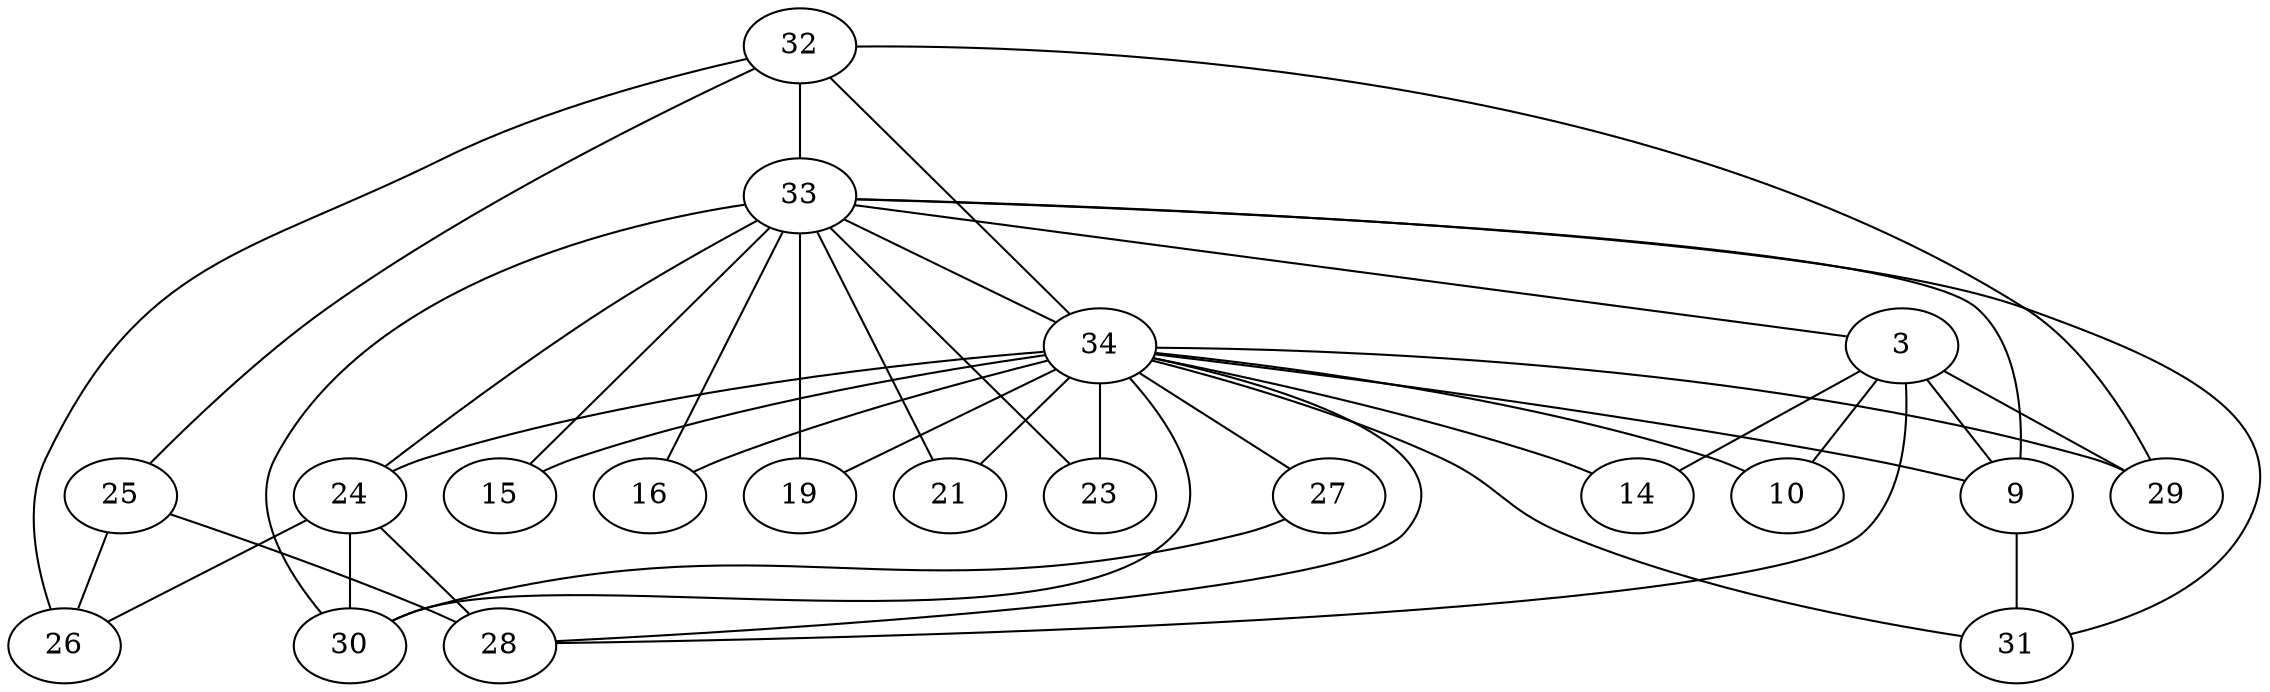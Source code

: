 strict graph G {
32;
33;
34;
3;
9;
10;
14;
15;
16;
19;
21;
23;
24;
25;
26;
27;
28;
29;
30;
31;
32 -- 33  [weight=4];
32 -- 34  [weight=4];
32 -- 26  [weight=7];
32 -- 29  [weight=2];
32 -- 25  [weight=2];
33 -- 34  [weight=5];
33 -- 3  [weight=2];
33 -- 9  [weight=3];
33 -- 15  [weight=3];
33 -- 16  [weight=3];
33 -- 19  [weight=1];
33 -- 21  [weight=3];
33 -- 23  [weight=2];
33 -- 24  [weight=5];
33 -- 30  [weight=4];
33 -- 31  [weight=3];
34 -- 9  [weight=4];
34 -- 10  [weight=2];
34 -- 14  [weight=3];
34 -- 15  [weight=2];
34 -- 16  [weight=4];
34 -- 19  [weight=2];
34 -- 21  [weight=1];
34 -- 23  [weight=3];
34 -- 24  [weight=4];
34 -- 27  [weight=2];
34 -- 28  [weight=4];
34 -- 29  [weight=2];
34 -- 30  [weight=2];
34 -- 31  [weight=3];
3 -- 9  [weight=5];
3 -- 10  [weight=1];
3 -- 14  [weight=3];
3 -- 28  [weight=2];
3 -- 29  [weight=2];
9 -- 31  [weight=3];
24 -- 28  [weight=4];
24 -- 26  [weight=5];
24 -- 30  [weight=3];
25 -- 26  [weight=2];
25 -- 28  [weight=3];
27 -- 30  [weight=4];
}
